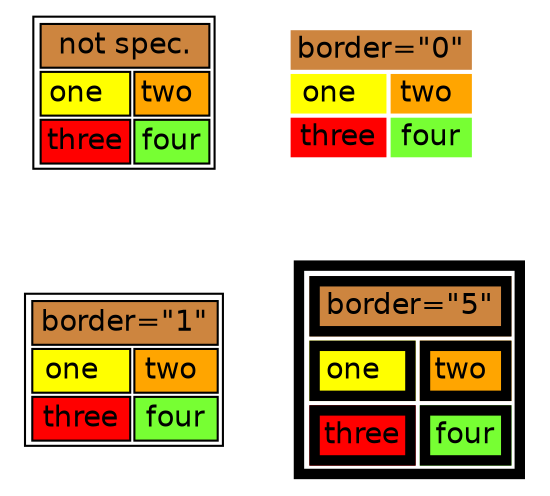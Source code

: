 digraph {

  node [ shape=none fontname=Helvetica ]

  n1 [ label = <
    <table>
       <tr><td colspan="2" bgcolor="Peru">not spec.</td></tr>
       <tr><td bgcolor="yellow">one  </td><td bgcolor="orange">two </td></tr>
       <tr><td bgcolor="red">three</td><td bgcolor="#77ff33">four</td></tr>
    </table>
  > ]

  n2 [ label = <
    <table border="0">
       <tr><td colspan="2" bgcolor="Peru">border="0"</td></tr>
       <tr><td bgcolor="yellow">one  </td><td bgcolor="orange">two </td></tr>
       <tr><td bgcolor="red">three</td><td bgcolor="#77ff33">four</td></tr>
    </table>
  > ]

  n3 [ label = <
    <table border="1">
       <tr><td colspan="2" bgcolor="Peru">border="1"</td></tr>
       <tr><td bgcolor="yellow">one  </td><td bgcolor="orange">two </td></tr>
       <tr><td bgcolor="red">three</td><td bgcolor="#77ff33">four</td></tr>
    </table>
  > ]

  n4 [ label = <
    <table border="5">
       <tr><td colspan="2" bgcolor="Peru">border="5"</td></tr>
       <tr><td bgcolor="yellow">one  </td><td bgcolor="orange">two </td></tr>
       <tr><td bgcolor="red">three</td><td bgcolor="#77ff33">four</td></tr>
    </table>
  > ]

  {rank=same n1 n2}
  {rank=same n3 n4}

  n1 -> n3 [ style = invis ]

}